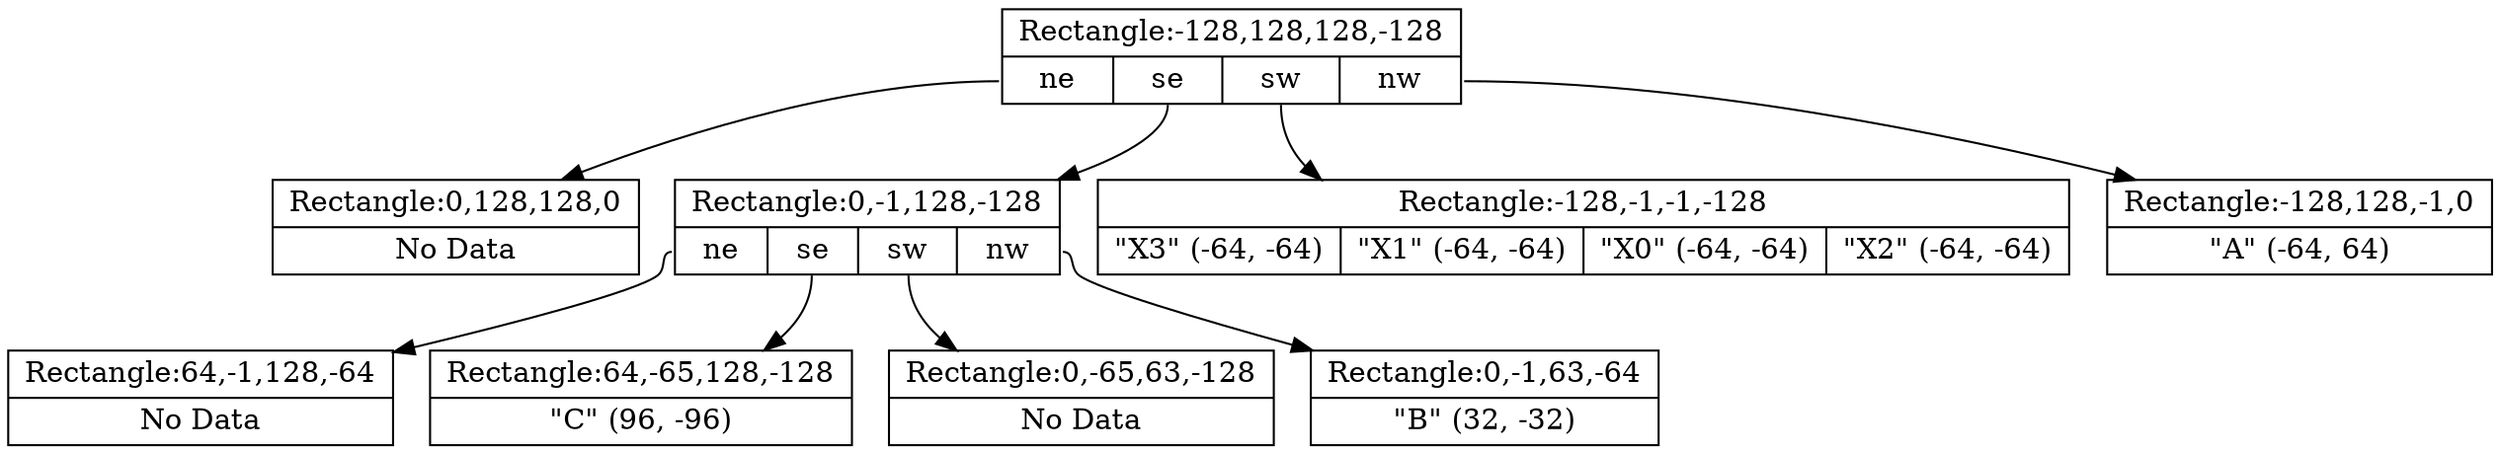 digraph quadtree {
  N0x6af010 [shape=record, label="{Rectangle:-128,128,128,-128|{<ne>ne|<se>se|<sw>sw|<nw>nw}}"];
  N0x6af010:ne -> N0x6af0d0;
  N0x6af010:se -> N0x6af110;
  N0x6af010:sw -> N0x6af150;
  N0x6af010:nw -> N0x6af190;
  N0x6af0d0 [shape=record, label="{Rectangle:0,128,128,0|{No Data}}"];
  N0x6af110 [shape=record, label="{Rectangle:0,-1,128,-128|{<ne>ne|<se>se|<sw>sw|<nw>nw}}"];
  N0x6af110:ne -> N0x6af2d0;
  N0x6af110:se -> N0x6af310;
  N0x6af110:sw -> N0x6af350;
  N0x6af110:nw -> N0x6af390;
  N0x6af2d0 [shape=record, label="{Rectangle:64,-1,128,-64|{No Data}}"];
  N0x6af310 [shape=record, label="{Rectangle:64,-65,128,-128|{\"C\" (96, -96)}}"];
  N0x6af350 [shape=record, label="{Rectangle:0,-65,63,-128|{No Data}}"];
  N0x6af390 [shape=record, label="{Rectangle:0,-1,63,-64|{\"B\" (32, -32)}}"];
  N0x6af150 [shape=record, label="{Rectangle:-128,-1,-1,-128|{\"X3\" (-64, -64)|\"X1\" (-64, -64)|\"X0\" (-64, -64)|\"X2\" (-64, -64)}}"];
  N0x6af190 [shape=record, label="{Rectangle:-128,128,-1,0|{\"A\" (-64, 64)}}"];
}
